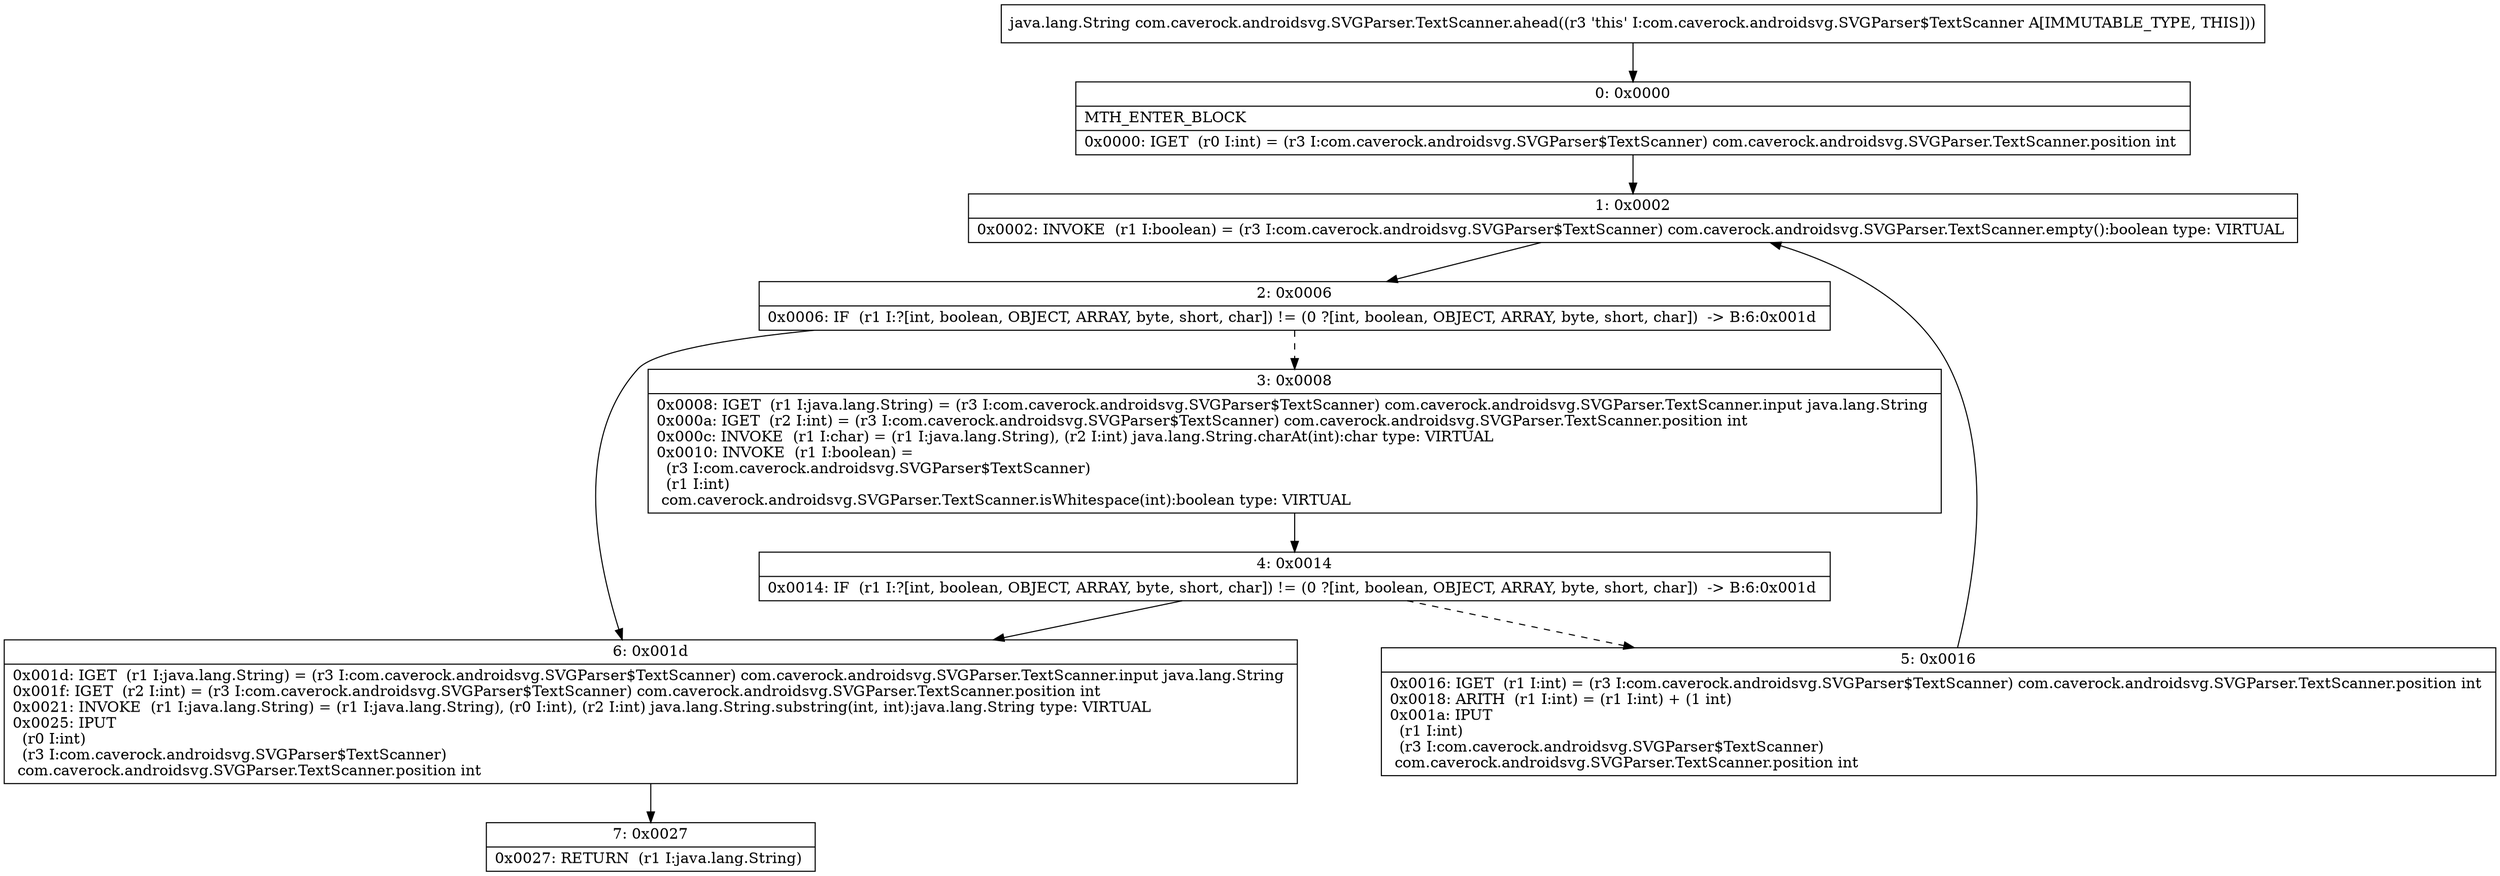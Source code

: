 digraph "CFG forcom.caverock.androidsvg.SVGParser.TextScanner.ahead()Ljava\/lang\/String;" {
Node_0 [shape=record,label="{0\:\ 0x0000|MTH_ENTER_BLOCK\l|0x0000: IGET  (r0 I:int) = (r3 I:com.caverock.androidsvg.SVGParser$TextScanner) com.caverock.androidsvg.SVGParser.TextScanner.position int \l}"];
Node_1 [shape=record,label="{1\:\ 0x0002|0x0002: INVOKE  (r1 I:boolean) = (r3 I:com.caverock.androidsvg.SVGParser$TextScanner) com.caverock.androidsvg.SVGParser.TextScanner.empty():boolean type: VIRTUAL \l}"];
Node_2 [shape=record,label="{2\:\ 0x0006|0x0006: IF  (r1 I:?[int, boolean, OBJECT, ARRAY, byte, short, char]) != (0 ?[int, boolean, OBJECT, ARRAY, byte, short, char])  \-\> B:6:0x001d \l}"];
Node_3 [shape=record,label="{3\:\ 0x0008|0x0008: IGET  (r1 I:java.lang.String) = (r3 I:com.caverock.androidsvg.SVGParser$TextScanner) com.caverock.androidsvg.SVGParser.TextScanner.input java.lang.String \l0x000a: IGET  (r2 I:int) = (r3 I:com.caverock.androidsvg.SVGParser$TextScanner) com.caverock.androidsvg.SVGParser.TextScanner.position int \l0x000c: INVOKE  (r1 I:char) = (r1 I:java.lang.String), (r2 I:int) java.lang.String.charAt(int):char type: VIRTUAL \l0x0010: INVOKE  (r1 I:boolean) = \l  (r3 I:com.caverock.androidsvg.SVGParser$TextScanner)\l  (r1 I:int)\l com.caverock.androidsvg.SVGParser.TextScanner.isWhitespace(int):boolean type: VIRTUAL \l}"];
Node_4 [shape=record,label="{4\:\ 0x0014|0x0014: IF  (r1 I:?[int, boolean, OBJECT, ARRAY, byte, short, char]) != (0 ?[int, boolean, OBJECT, ARRAY, byte, short, char])  \-\> B:6:0x001d \l}"];
Node_5 [shape=record,label="{5\:\ 0x0016|0x0016: IGET  (r1 I:int) = (r3 I:com.caverock.androidsvg.SVGParser$TextScanner) com.caverock.androidsvg.SVGParser.TextScanner.position int \l0x0018: ARITH  (r1 I:int) = (r1 I:int) + (1 int) \l0x001a: IPUT  \l  (r1 I:int)\l  (r3 I:com.caverock.androidsvg.SVGParser$TextScanner)\l com.caverock.androidsvg.SVGParser.TextScanner.position int \l}"];
Node_6 [shape=record,label="{6\:\ 0x001d|0x001d: IGET  (r1 I:java.lang.String) = (r3 I:com.caverock.androidsvg.SVGParser$TextScanner) com.caverock.androidsvg.SVGParser.TextScanner.input java.lang.String \l0x001f: IGET  (r2 I:int) = (r3 I:com.caverock.androidsvg.SVGParser$TextScanner) com.caverock.androidsvg.SVGParser.TextScanner.position int \l0x0021: INVOKE  (r1 I:java.lang.String) = (r1 I:java.lang.String), (r0 I:int), (r2 I:int) java.lang.String.substring(int, int):java.lang.String type: VIRTUAL \l0x0025: IPUT  \l  (r0 I:int)\l  (r3 I:com.caverock.androidsvg.SVGParser$TextScanner)\l com.caverock.androidsvg.SVGParser.TextScanner.position int \l}"];
Node_7 [shape=record,label="{7\:\ 0x0027|0x0027: RETURN  (r1 I:java.lang.String) \l}"];
MethodNode[shape=record,label="{java.lang.String com.caverock.androidsvg.SVGParser.TextScanner.ahead((r3 'this' I:com.caverock.androidsvg.SVGParser$TextScanner A[IMMUTABLE_TYPE, THIS])) }"];
MethodNode -> Node_0;
Node_0 -> Node_1;
Node_1 -> Node_2;
Node_2 -> Node_3[style=dashed];
Node_2 -> Node_6;
Node_3 -> Node_4;
Node_4 -> Node_5[style=dashed];
Node_4 -> Node_6;
Node_5 -> Node_1;
Node_6 -> Node_7;
}

